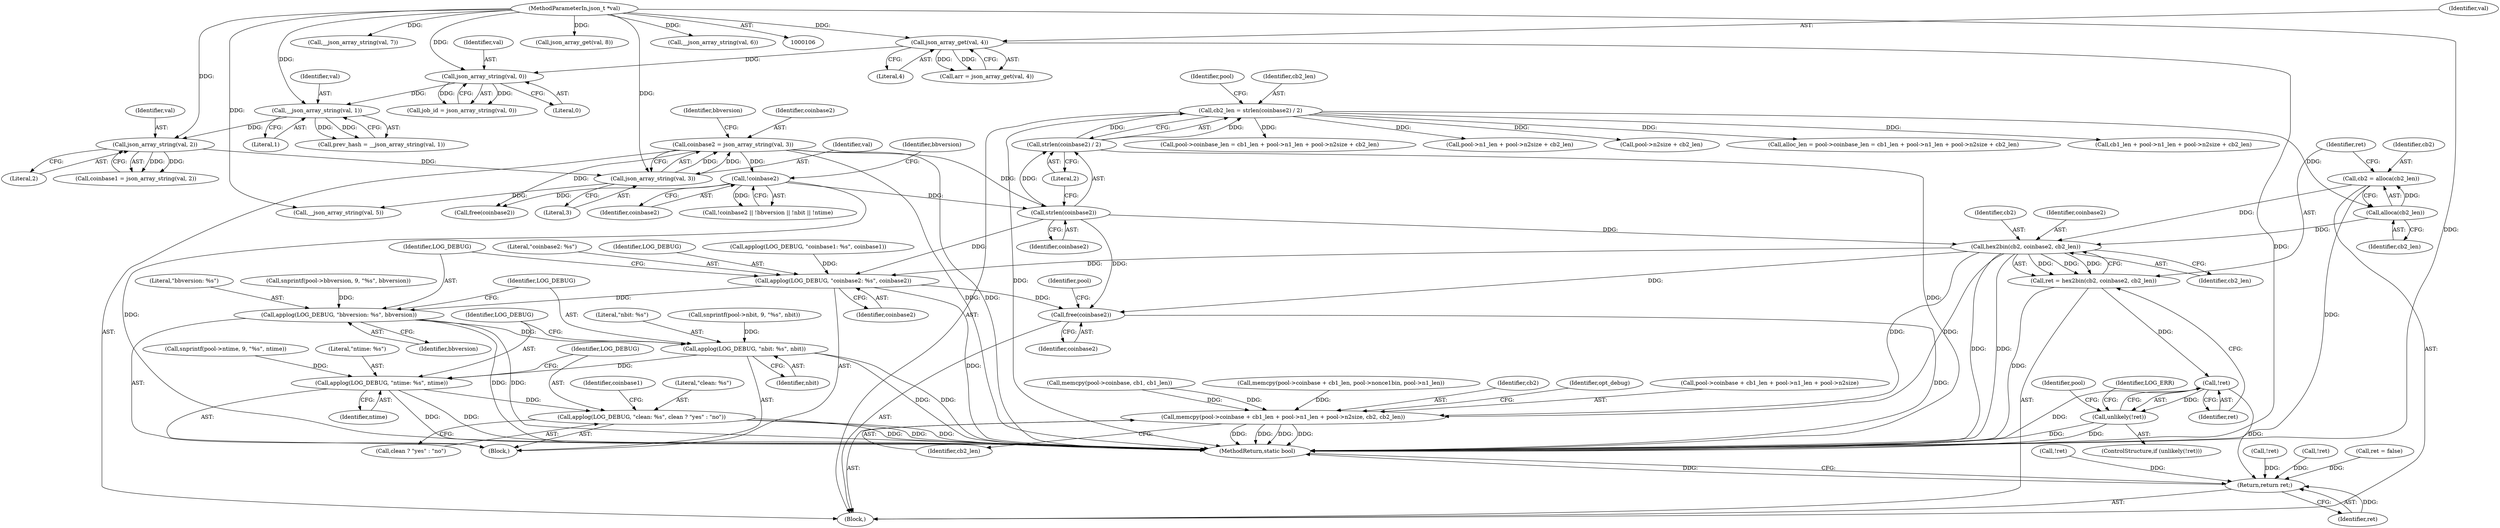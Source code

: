digraph "0_cgminer_e1c5050734123973b99d181c45e74b2cbb00272e_1@API" {
"1000523" [label="(Call,cb2 = alloca(cb2_len))"];
"1000525" [label="(Call,alloca(cb2_len))"];
"1000261" [label="(Call,cb2_len = strlen(coinbase2) / 2)"];
"1000263" [label="(Call,strlen(coinbase2) / 2)"];
"1000264" [label="(Call,strlen(coinbase2))"];
"1000206" [label="(Call,!coinbase2)"];
"1000169" [label="(Call,coinbase2 = json_array_string(val, 3))"];
"1000171" [label="(Call,json_array_string(val, 3))"];
"1000166" [label="(Call,json_array_string(val, 2))"];
"1000161" [label="(Call,__json_array_string(val, 1))"];
"1000156" [label="(Call,json_array_string(val, 0))"];
"1000139" [label="(Call,json_array_get(val, 4))"];
"1000108" [label="(MethodParameterIn,json_t *val)"];
"1000529" [label="(Call,hex2bin(cb2, coinbase2, cb2_len))"];
"1000527" [label="(Call,ret = hex2bin(cb2, coinbase2, cb2_len))"];
"1000535" [label="(Call,!ret)"];
"1000534" [label="(Call,unlikely(!ret))"];
"1000683" [label="(Return,return ret;)"];
"1000583" [label="(Call,memcpy(pool->coinbase + cb1_len + pool->n1_len + pool->n2size, cb2, cb2_len))"];
"1000642" [label="(Call,applog(LOG_DEBUG, \"coinbase2: %s\", coinbase2))"];
"1000646" [label="(Call,applog(LOG_DEBUG, \"bbversion: %s\", bbversion))"];
"1000650" [label="(Call,applog(LOG_DEBUG, \"nbit: %s\", nbit))"];
"1000654" [label="(Call,applog(LOG_DEBUG, \"ntime: %s\", ntime))"];
"1000658" [label="(Call,applog(LOG_DEBUG, \"clean: %s\", clean ? \"yes\" : \"no\"))"];
"1000667" [label="(Call,free(coinbase2))"];
"1000646" [label="(Call,applog(LOG_DEBUG, \"bbversion: %s\", bbversion))"];
"1000186" [label="(Call,__json_array_string(val, 7))"];
"1000137" [label="(Call,arr = json_array_get(val, 4))"];
"1000530" [label="(Identifier,cb2)"];
"1000652" [label="(Literal,\"nbit: %s\")"];
"1000301" [label="(Call,cb1_len + pool->n1_len + pool->n2size + cb2_len)"];
"1000661" [label="(Call,clean ? \"yes\" : \"no\")"];
"1000141" [label="(Literal,4)"];
"1000671" [label="(Identifier,pool)"];
"1000210" [label="(Identifier,bbversion)"];
"1000156" [label="(Call,json_array_string(val, 0))"];
"1000162" [label="(Identifier,val)"];
"1000265" [label="(Identifier,coinbase2)"];
"1000154" [label="(Call,job_id = json_array_string(val, 0))"];
"1000533" [label="(ControlStructure,if (unlikely(!ret)))"];
"1000571" [label="(Call,memcpy(pool->coinbase + cb1_len, pool->nonce1bin, pool->n1_len))"];
"1000176" [label="(Call,__json_array_string(val, 5))"];
"1000170" [label="(Identifier,coinbase2)"];
"1000647" [label="(Identifier,LOG_DEBUG)"];
"1000227" [label="(Call,free(coinbase2))"];
"1000685" [label="(MethodReturn,static bool)"];
"1000683" [label="(Return,return ret;)"];
"1000597" [label="(Identifier,cb2)"];
"1000649" [label="(Identifier,bbversion)"];
"1000297" [label="(Call,pool->coinbase_len = cb1_len + pool->n1_len + pool->n2size + cb2_len)"];
"1000167" [label="(Identifier,val)"];
"1000206" [label="(Call,!coinbase2)"];
"1000205" [label="(Call,!coinbase2 || !bbversion || !nbit || !ntime)"];
"1000653" [label="(Identifier,nbit)"];
"1000109" [label="(Block,)"];
"1000171" [label="(Call,json_array_string(val, 3))"];
"1000527" [label="(Call,ret = hex2bin(cb2, coinbase2, cb2_len))"];
"1000161" [label="(Call,__json_array_string(val, 1))"];
"1000164" [label="(Call,coinbase1 = json_array_string(val, 2))"];
"1000650" [label="(Call,applog(LOG_DEBUG, \"nbit: %s\", nbit))"];
"1000169" [label="(Call,coinbase2 = json_array_string(val, 3))"];
"1000264" [label="(Call,strlen(coinbase2))"];
"1000544" [label="(Identifier,pool)"];
"1000168" [label="(Literal,2)"];
"1000423" [label="(Call,!ret)"];
"1000263" [label="(Call,strlen(coinbase2) / 2)"];
"1000642" [label="(Call,applog(LOG_DEBUG, \"coinbase2: %s\", coinbase2))"];
"1000192" [label="(Call,json_array_get(val, 8))"];
"1000644" [label="(Literal,\"coinbase2: %s\")"];
"1000523" [label="(Call,cb2 = alloca(cb2_len))"];
"1000648" [label="(Literal,\"bbversion: %s\")"];
"1000658" [label="(Call,applog(LOG_DEBUG, \"clean: %s\", clean ? \"yes\" : \"no\"))"];
"1000497" [label="(Call,!ret)"];
"1000175" [label="(Identifier,bbversion)"];
"1000281" [label="(Call,snprintf(pool->ntime, 9, \"%s\", ntime))"];
"1000531" [label="(Identifier,coinbase2)"];
"1000629" [label="(Block,)"];
"1000666" [label="(Identifier,coinbase1)"];
"1000600" [label="(Identifier,opt_debug)"];
"1000303" [label="(Call,pool->n1_len + pool->n2size + cb2_len)"];
"1000157" [label="(Identifier,val)"];
"1000529" [label="(Call,hex2bin(cb2, coinbase2, cb2_len))"];
"1000535" [label="(Call,!ret)"];
"1000536" [label="(Identifier,ret)"];
"1000108" [label="(MethodParameterIn,json_t *val)"];
"1000656" [label="(Literal,\"ntime: %s\")"];
"1000131" [label="(Call,ret = false)"];
"1000539" [label="(Identifier,LOG_ERR)"];
"1000532" [label="(Identifier,cb2_len)"];
"1000655" [label="(Identifier,LOG_DEBUG)"];
"1000269" [label="(Identifier,pool)"];
"1000525" [label="(Call,alloca(cb2_len))"];
"1000274" [label="(Call,snprintf(pool->nbit, 9, \"%s\", nbit))"];
"1000516" [label="(Call,!ret)"];
"1000684" [label="(Identifier,ret)"];
"1000524" [label="(Identifier,cb2)"];
"1000657" [label="(Identifier,ntime)"];
"1000158" [label="(Literal,0)"];
"1000262" [label="(Identifier,cb2_len)"];
"1000667" [label="(Call,free(coinbase2))"];
"1000139" [label="(Call,json_array_get(val, 4))"];
"1000166" [label="(Call,json_array_string(val, 2))"];
"1000307" [label="(Call,pool->n2size + cb2_len)"];
"1000526" [label="(Identifier,cb2_len)"];
"1000267" [label="(Call,snprintf(pool->bbversion, 9, \"%s\", bbversion))"];
"1000643" [label="(Identifier,LOG_DEBUG)"];
"1000584" [label="(Call,pool->coinbase + cb1_len + pool->n1_len + pool->n2size)"];
"1000565" [label="(Call,memcpy(pool->coinbase, cb1, cb1_len))"];
"1000660" [label="(Literal,\"clean: %s\")"];
"1000295" [label="(Call,alloc_len = pool->coinbase_len = cb1_len + pool->n1_len + pool->n2size + cb2_len)"];
"1000140" [label="(Identifier,val)"];
"1000266" [label="(Literal,2)"];
"1000638" [label="(Call,applog(LOG_DEBUG, \"coinbase1: %s\", coinbase1))"];
"1000207" [label="(Identifier,coinbase2)"];
"1000159" [label="(Call,prev_hash = __json_array_string(val, 1))"];
"1000659" [label="(Identifier,LOG_DEBUG)"];
"1000163" [label="(Literal,1)"];
"1000645" [label="(Identifier,coinbase2)"];
"1000528" [label="(Identifier,ret)"];
"1000654" [label="(Call,applog(LOG_DEBUG, \"ntime: %s\", ntime))"];
"1000598" [label="(Identifier,cb2_len)"];
"1000261" [label="(Call,cb2_len = strlen(coinbase2) / 2)"];
"1000173" [label="(Literal,3)"];
"1000651" [label="(Identifier,LOG_DEBUG)"];
"1000668" [label="(Identifier,coinbase2)"];
"1000172" [label="(Identifier,val)"];
"1000534" [label="(Call,unlikely(!ret))"];
"1000583" [label="(Call,memcpy(pool->coinbase + cb1_len + pool->n1_len + pool->n2size, cb2, cb2_len))"];
"1000181" [label="(Call,__json_array_string(val, 6))"];
"1000523" -> "1000109"  [label="AST: "];
"1000523" -> "1000525"  [label="CFG: "];
"1000524" -> "1000523"  [label="AST: "];
"1000525" -> "1000523"  [label="AST: "];
"1000528" -> "1000523"  [label="CFG: "];
"1000523" -> "1000685"  [label="DDG: "];
"1000525" -> "1000523"  [label="DDG: "];
"1000523" -> "1000529"  [label="DDG: "];
"1000525" -> "1000526"  [label="CFG: "];
"1000526" -> "1000525"  [label="AST: "];
"1000261" -> "1000525"  [label="DDG: "];
"1000525" -> "1000529"  [label="DDG: "];
"1000261" -> "1000109"  [label="AST: "];
"1000261" -> "1000263"  [label="CFG: "];
"1000262" -> "1000261"  [label="AST: "];
"1000263" -> "1000261"  [label="AST: "];
"1000269" -> "1000261"  [label="CFG: "];
"1000261" -> "1000685"  [label="DDG: "];
"1000263" -> "1000261"  [label="DDG: "];
"1000263" -> "1000261"  [label="DDG: "];
"1000261" -> "1000295"  [label="DDG: "];
"1000261" -> "1000297"  [label="DDG: "];
"1000261" -> "1000301"  [label="DDG: "];
"1000261" -> "1000303"  [label="DDG: "];
"1000261" -> "1000307"  [label="DDG: "];
"1000263" -> "1000266"  [label="CFG: "];
"1000264" -> "1000263"  [label="AST: "];
"1000266" -> "1000263"  [label="AST: "];
"1000263" -> "1000685"  [label="DDG: "];
"1000264" -> "1000263"  [label="DDG: "];
"1000264" -> "1000265"  [label="CFG: "];
"1000265" -> "1000264"  [label="AST: "];
"1000266" -> "1000264"  [label="CFG: "];
"1000206" -> "1000264"  [label="DDG: "];
"1000169" -> "1000264"  [label="DDG: "];
"1000264" -> "1000529"  [label="DDG: "];
"1000264" -> "1000642"  [label="DDG: "];
"1000264" -> "1000667"  [label="DDG: "];
"1000206" -> "1000205"  [label="AST: "];
"1000206" -> "1000207"  [label="CFG: "];
"1000207" -> "1000206"  [label="AST: "];
"1000210" -> "1000206"  [label="CFG: "];
"1000205" -> "1000206"  [label="CFG: "];
"1000206" -> "1000685"  [label="DDG: "];
"1000206" -> "1000205"  [label="DDG: "];
"1000169" -> "1000206"  [label="DDG: "];
"1000206" -> "1000227"  [label="DDG: "];
"1000169" -> "1000109"  [label="AST: "];
"1000169" -> "1000171"  [label="CFG: "];
"1000170" -> "1000169"  [label="AST: "];
"1000171" -> "1000169"  [label="AST: "];
"1000175" -> "1000169"  [label="CFG: "];
"1000169" -> "1000685"  [label="DDG: "];
"1000169" -> "1000685"  [label="DDG: "];
"1000171" -> "1000169"  [label="DDG: "];
"1000171" -> "1000169"  [label="DDG: "];
"1000169" -> "1000227"  [label="DDG: "];
"1000171" -> "1000173"  [label="CFG: "];
"1000172" -> "1000171"  [label="AST: "];
"1000173" -> "1000171"  [label="AST: "];
"1000166" -> "1000171"  [label="DDG: "];
"1000108" -> "1000171"  [label="DDG: "];
"1000171" -> "1000176"  [label="DDG: "];
"1000166" -> "1000164"  [label="AST: "];
"1000166" -> "1000168"  [label="CFG: "];
"1000167" -> "1000166"  [label="AST: "];
"1000168" -> "1000166"  [label="AST: "];
"1000164" -> "1000166"  [label="CFG: "];
"1000166" -> "1000164"  [label="DDG: "];
"1000166" -> "1000164"  [label="DDG: "];
"1000161" -> "1000166"  [label="DDG: "];
"1000108" -> "1000166"  [label="DDG: "];
"1000161" -> "1000159"  [label="AST: "];
"1000161" -> "1000163"  [label="CFG: "];
"1000162" -> "1000161"  [label="AST: "];
"1000163" -> "1000161"  [label="AST: "];
"1000159" -> "1000161"  [label="CFG: "];
"1000161" -> "1000159"  [label="DDG: "];
"1000161" -> "1000159"  [label="DDG: "];
"1000156" -> "1000161"  [label="DDG: "];
"1000108" -> "1000161"  [label="DDG: "];
"1000156" -> "1000154"  [label="AST: "];
"1000156" -> "1000158"  [label="CFG: "];
"1000157" -> "1000156"  [label="AST: "];
"1000158" -> "1000156"  [label="AST: "];
"1000154" -> "1000156"  [label="CFG: "];
"1000156" -> "1000154"  [label="DDG: "];
"1000156" -> "1000154"  [label="DDG: "];
"1000139" -> "1000156"  [label="DDG: "];
"1000108" -> "1000156"  [label="DDG: "];
"1000139" -> "1000137"  [label="AST: "];
"1000139" -> "1000141"  [label="CFG: "];
"1000140" -> "1000139"  [label="AST: "];
"1000141" -> "1000139"  [label="AST: "];
"1000137" -> "1000139"  [label="CFG: "];
"1000139" -> "1000685"  [label="DDG: "];
"1000139" -> "1000137"  [label="DDG: "];
"1000139" -> "1000137"  [label="DDG: "];
"1000108" -> "1000139"  [label="DDG: "];
"1000108" -> "1000106"  [label="AST: "];
"1000108" -> "1000685"  [label="DDG: "];
"1000108" -> "1000176"  [label="DDG: "];
"1000108" -> "1000181"  [label="DDG: "];
"1000108" -> "1000186"  [label="DDG: "];
"1000108" -> "1000192"  [label="DDG: "];
"1000529" -> "1000527"  [label="AST: "];
"1000529" -> "1000532"  [label="CFG: "];
"1000530" -> "1000529"  [label="AST: "];
"1000531" -> "1000529"  [label="AST: "];
"1000532" -> "1000529"  [label="AST: "];
"1000527" -> "1000529"  [label="CFG: "];
"1000529" -> "1000685"  [label="DDG: "];
"1000529" -> "1000685"  [label="DDG: "];
"1000529" -> "1000527"  [label="DDG: "];
"1000529" -> "1000527"  [label="DDG: "];
"1000529" -> "1000527"  [label="DDG: "];
"1000529" -> "1000583"  [label="DDG: "];
"1000529" -> "1000583"  [label="DDG: "];
"1000529" -> "1000642"  [label="DDG: "];
"1000529" -> "1000667"  [label="DDG: "];
"1000527" -> "1000109"  [label="AST: "];
"1000528" -> "1000527"  [label="AST: "];
"1000536" -> "1000527"  [label="CFG: "];
"1000527" -> "1000685"  [label="DDG: "];
"1000527" -> "1000535"  [label="DDG: "];
"1000535" -> "1000534"  [label="AST: "];
"1000535" -> "1000536"  [label="CFG: "];
"1000536" -> "1000535"  [label="AST: "];
"1000534" -> "1000535"  [label="CFG: "];
"1000535" -> "1000685"  [label="DDG: "];
"1000535" -> "1000534"  [label="DDG: "];
"1000535" -> "1000683"  [label="DDG: "];
"1000534" -> "1000533"  [label="AST: "];
"1000539" -> "1000534"  [label="CFG: "];
"1000544" -> "1000534"  [label="CFG: "];
"1000534" -> "1000685"  [label="DDG: "];
"1000534" -> "1000685"  [label="DDG: "];
"1000683" -> "1000109"  [label="AST: "];
"1000683" -> "1000684"  [label="CFG: "];
"1000684" -> "1000683"  [label="AST: "];
"1000685" -> "1000683"  [label="CFG: "];
"1000683" -> "1000685"  [label="DDG: "];
"1000684" -> "1000683"  [label="DDG: "];
"1000497" -> "1000683"  [label="DDG: "];
"1000131" -> "1000683"  [label="DDG: "];
"1000423" -> "1000683"  [label="DDG: "];
"1000516" -> "1000683"  [label="DDG: "];
"1000583" -> "1000109"  [label="AST: "];
"1000583" -> "1000598"  [label="CFG: "];
"1000584" -> "1000583"  [label="AST: "];
"1000597" -> "1000583"  [label="AST: "];
"1000598" -> "1000583"  [label="AST: "];
"1000600" -> "1000583"  [label="CFG: "];
"1000583" -> "1000685"  [label="DDG: "];
"1000583" -> "1000685"  [label="DDG: "];
"1000583" -> "1000685"  [label="DDG: "];
"1000583" -> "1000685"  [label="DDG: "];
"1000565" -> "1000583"  [label="DDG: "];
"1000565" -> "1000583"  [label="DDG: "];
"1000571" -> "1000583"  [label="DDG: "];
"1000642" -> "1000629"  [label="AST: "];
"1000642" -> "1000645"  [label="CFG: "];
"1000643" -> "1000642"  [label="AST: "];
"1000644" -> "1000642"  [label="AST: "];
"1000645" -> "1000642"  [label="AST: "];
"1000647" -> "1000642"  [label="CFG: "];
"1000642" -> "1000685"  [label="DDG: "];
"1000638" -> "1000642"  [label="DDG: "];
"1000642" -> "1000646"  [label="DDG: "];
"1000642" -> "1000667"  [label="DDG: "];
"1000646" -> "1000629"  [label="AST: "];
"1000646" -> "1000649"  [label="CFG: "];
"1000647" -> "1000646"  [label="AST: "];
"1000648" -> "1000646"  [label="AST: "];
"1000649" -> "1000646"  [label="AST: "];
"1000651" -> "1000646"  [label="CFG: "];
"1000646" -> "1000685"  [label="DDG: "];
"1000646" -> "1000685"  [label="DDG: "];
"1000267" -> "1000646"  [label="DDG: "];
"1000646" -> "1000650"  [label="DDG: "];
"1000650" -> "1000629"  [label="AST: "];
"1000650" -> "1000653"  [label="CFG: "];
"1000651" -> "1000650"  [label="AST: "];
"1000652" -> "1000650"  [label="AST: "];
"1000653" -> "1000650"  [label="AST: "];
"1000655" -> "1000650"  [label="CFG: "];
"1000650" -> "1000685"  [label="DDG: "];
"1000650" -> "1000685"  [label="DDG: "];
"1000274" -> "1000650"  [label="DDG: "];
"1000650" -> "1000654"  [label="DDG: "];
"1000654" -> "1000629"  [label="AST: "];
"1000654" -> "1000657"  [label="CFG: "];
"1000655" -> "1000654"  [label="AST: "];
"1000656" -> "1000654"  [label="AST: "];
"1000657" -> "1000654"  [label="AST: "];
"1000659" -> "1000654"  [label="CFG: "];
"1000654" -> "1000685"  [label="DDG: "];
"1000654" -> "1000685"  [label="DDG: "];
"1000281" -> "1000654"  [label="DDG: "];
"1000654" -> "1000658"  [label="DDG: "];
"1000658" -> "1000629"  [label="AST: "];
"1000658" -> "1000661"  [label="CFG: "];
"1000659" -> "1000658"  [label="AST: "];
"1000660" -> "1000658"  [label="AST: "];
"1000661" -> "1000658"  [label="AST: "];
"1000666" -> "1000658"  [label="CFG: "];
"1000658" -> "1000685"  [label="DDG: "];
"1000658" -> "1000685"  [label="DDG: "];
"1000658" -> "1000685"  [label="DDG: "];
"1000667" -> "1000109"  [label="AST: "];
"1000667" -> "1000668"  [label="CFG: "];
"1000668" -> "1000667"  [label="AST: "];
"1000671" -> "1000667"  [label="CFG: "];
"1000667" -> "1000685"  [label="DDG: "];
}
